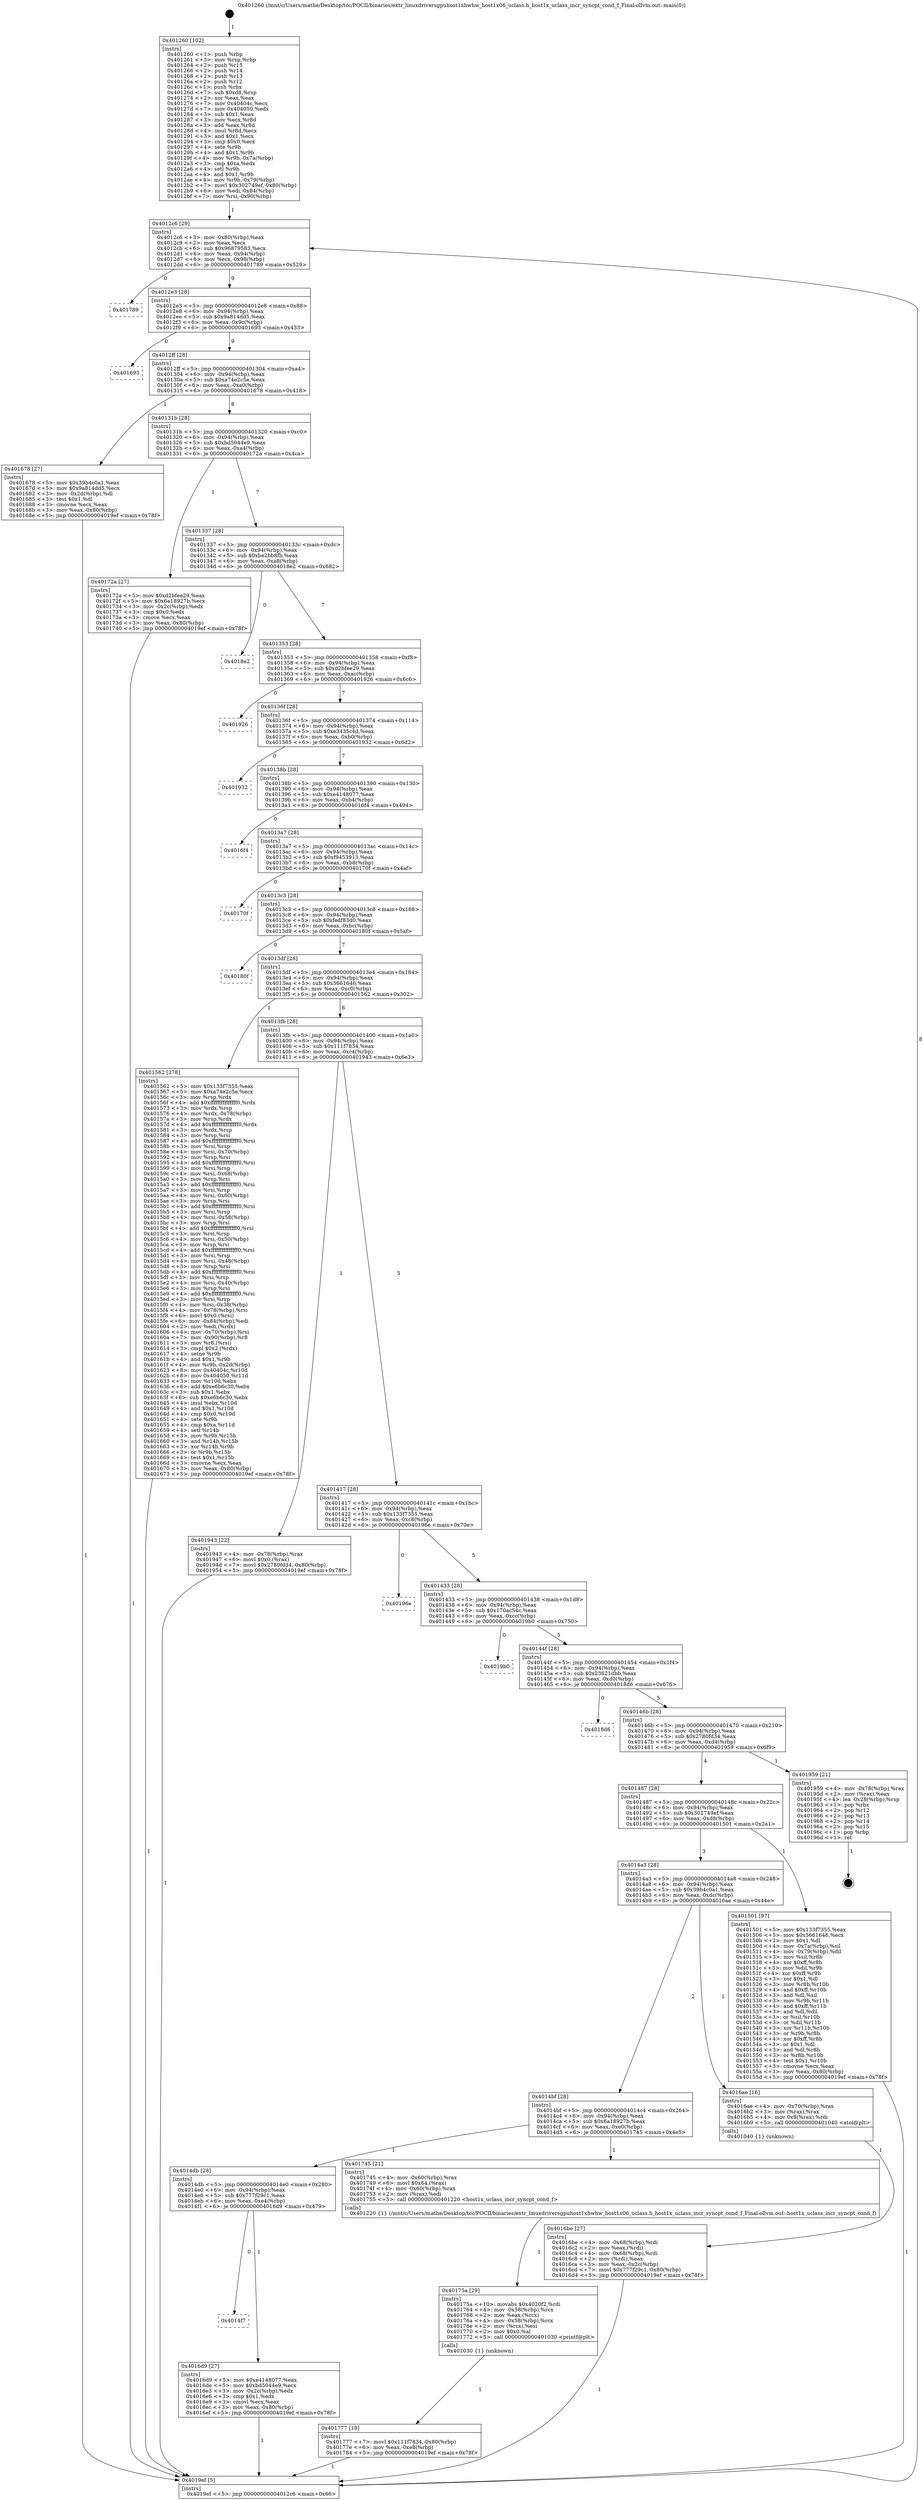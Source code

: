 digraph "0x401260" {
  label = "0x401260 (/mnt/c/Users/mathe/Desktop/tcc/POCII/binaries/extr_linuxdriversgpuhost1xhwhw_host1x06_uclass.h_host1x_uclass_incr_syncpt_cond_f_Final-ollvm.out::main(0))"
  labelloc = "t"
  node[shape=record]

  Entry [label="",width=0.3,height=0.3,shape=circle,fillcolor=black,style=filled]
  "0x4012c6" [label="{
     0x4012c6 [29]\l
     | [instrs]\l
     &nbsp;&nbsp;0x4012c6 \<+3\>: mov -0x80(%rbp),%eax\l
     &nbsp;&nbsp;0x4012c9 \<+2\>: mov %eax,%ecx\l
     &nbsp;&nbsp;0x4012cb \<+6\>: sub $0x96879583,%ecx\l
     &nbsp;&nbsp;0x4012d1 \<+6\>: mov %eax,-0x94(%rbp)\l
     &nbsp;&nbsp;0x4012d7 \<+6\>: mov %ecx,-0x98(%rbp)\l
     &nbsp;&nbsp;0x4012dd \<+6\>: je 0000000000401789 \<main+0x529\>\l
  }"]
  "0x401789" [label="{
     0x401789\l
  }", style=dashed]
  "0x4012e3" [label="{
     0x4012e3 [28]\l
     | [instrs]\l
     &nbsp;&nbsp;0x4012e3 \<+5\>: jmp 00000000004012e8 \<main+0x88\>\l
     &nbsp;&nbsp;0x4012e8 \<+6\>: mov -0x94(%rbp),%eax\l
     &nbsp;&nbsp;0x4012ee \<+5\>: sub $0x9a814dd5,%eax\l
     &nbsp;&nbsp;0x4012f3 \<+6\>: mov %eax,-0x9c(%rbp)\l
     &nbsp;&nbsp;0x4012f9 \<+6\>: je 0000000000401693 \<main+0x433\>\l
  }"]
  Exit [label="",width=0.3,height=0.3,shape=circle,fillcolor=black,style=filled,peripheries=2]
  "0x401693" [label="{
     0x401693\l
  }", style=dashed]
  "0x4012ff" [label="{
     0x4012ff [28]\l
     | [instrs]\l
     &nbsp;&nbsp;0x4012ff \<+5\>: jmp 0000000000401304 \<main+0xa4\>\l
     &nbsp;&nbsp;0x401304 \<+6\>: mov -0x94(%rbp),%eax\l
     &nbsp;&nbsp;0x40130a \<+5\>: sub $0xa74e2c5e,%eax\l
     &nbsp;&nbsp;0x40130f \<+6\>: mov %eax,-0xa0(%rbp)\l
     &nbsp;&nbsp;0x401315 \<+6\>: je 0000000000401678 \<main+0x418\>\l
  }"]
  "0x401777" [label="{
     0x401777 [18]\l
     | [instrs]\l
     &nbsp;&nbsp;0x401777 \<+7\>: movl $0x111f7834,-0x80(%rbp)\l
     &nbsp;&nbsp;0x40177e \<+6\>: mov %eax,-0xe8(%rbp)\l
     &nbsp;&nbsp;0x401784 \<+5\>: jmp 00000000004019ef \<main+0x78f\>\l
  }"]
  "0x401678" [label="{
     0x401678 [27]\l
     | [instrs]\l
     &nbsp;&nbsp;0x401678 \<+5\>: mov $0x39b4c0a1,%eax\l
     &nbsp;&nbsp;0x40167d \<+5\>: mov $0x9a814dd5,%ecx\l
     &nbsp;&nbsp;0x401682 \<+3\>: mov -0x2d(%rbp),%dl\l
     &nbsp;&nbsp;0x401685 \<+3\>: test $0x1,%dl\l
     &nbsp;&nbsp;0x401688 \<+3\>: cmovne %ecx,%eax\l
     &nbsp;&nbsp;0x40168b \<+3\>: mov %eax,-0x80(%rbp)\l
     &nbsp;&nbsp;0x40168e \<+5\>: jmp 00000000004019ef \<main+0x78f\>\l
  }"]
  "0x40131b" [label="{
     0x40131b [28]\l
     | [instrs]\l
     &nbsp;&nbsp;0x40131b \<+5\>: jmp 0000000000401320 \<main+0xc0\>\l
     &nbsp;&nbsp;0x401320 \<+6\>: mov -0x94(%rbp),%eax\l
     &nbsp;&nbsp;0x401326 \<+5\>: sub $0xbd5044e9,%eax\l
     &nbsp;&nbsp;0x40132b \<+6\>: mov %eax,-0xa4(%rbp)\l
     &nbsp;&nbsp;0x401331 \<+6\>: je 000000000040172a \<main+0x4ca\>\l
  }"]
  "0x40175a" [label="{
     0x40175a [29]\l
     | [instrs]\l
     &nbsp;&nbsp;0x40175a \<+10\>: movabs $0x4020f2,%rdi\l
     &nbsp;&nbsp;0x401764 \<+4\>: mov -0x58(%rbp),%rcx\l
     &nbsp;&nbsp;0x401768 \<+2\>: mov %eax,(%rcx)\l
     &nbsp;&nbsp;0x40176a \<+4\>: mov -0x58(%rbp),%rcx\l
     &nbsp;&nbsp;0x40176e \<+2\>: mov (%rcx),%esi\l
     &nbsp;&nbsp;0x401770 \<+2\>: mov $0x0,%al\l
     &nbsp;&nbsp;0x401772 \<+5\>: call 0000000000401030 \<printf@plt\>\l
     | [calls]\l
     &nbsp;&nbsp;0x401030 \{1\} (unknown)\l
  }"]
  "0x40172a" [label="{
     0x40172a [27]\l
     | [instrs]\l
     &nbsp;&nbsp;0x40172a \<+5\>: mov $0xd2bfee29,%eax\l
     &nbsp;&nbsp;0x40172f \<+5\>: mov $0x6a18927b,%ecx\l
     &nbsp;&nbsp;0x401734 \<+3\>: mov -0x2c(%rbp),%edx\l
     &nbsp;&nbsp;0x401737 \<+3\>: cmp $0x0,%edx\l
     &nbsp;&nbsp;0x40173a \<+3\>: cmove %ecx,%eax\l
     &nbsp;&nbsp;0x40173d \<+3\>: mov %eax,-0x80(%rbp)\l
     &nbsp;&nbsp;0x401740 \<+5\>: jmp 00000000004019ef \<main+0x78f\>\l
  }"]
  "0x401337" [label="{
     0x401337 [28]\l
     | [instrs]\l
     &nbsp;&nbsp;0x401337 \<+5\>: jmp 000000000040133c \<main+0xdc\>\l
     &nbsp;&nbsp;0x40133c \<+6\>: mov -0x94(%rbp),%eax\l
     &nbsp;&nbsp;0x401342 \<+5\>: sub $0xbe2bb8fb,%eax\l
     &nbsp;&nbsp;0x401347 \<+6\>: mov %eax,-0xa8(%rbp)\l
     &nbsp;&nbsp;0x40134d \<+6\>: je 00000000004018e2 \<main+0x682\>\l
  }"]
  "0x4014f7" [label="{
     0x4014f7\l
  }", style=dashed]
  "0x4018e2" [label="{
     0x4018e2\l
  }", style=dashed]
  "0x401353" [label="{
     0x401353 [28]\l
     | [instrs]\l
     &nbsp;&nbsp;0x401353 \<+5\>: jmp 0000000000401358 \<main+0xf8\>\l
     &nbsp;&nbsp;0x401358 \<+6\>: mov -0x94(%rbp),%eax\l
     &nbsp;&nbsp;0x40135e \<+5\>: sub $0xd2bfee29,%eax\l
     &nbsp;&nbsp;0x401363 \<+6\>: mov %eax,-0xac(%rbp)\l
     &nbsp;&nbsp;0x401369 \<+6\>: je 0000000000401926 \<main+0x6c6\>\l
  }"]
  "0x4016d9" [label="{
     0x4016d9 [27]\l
     | [instrs]\l
     &nbsp;&nbsp;0x4016d9 \<+5\>: mov $0xe4148077,%eax\l
     &nbsp;&nbsp;0x4016de \<+5\>: mov $0xbd5044e9,%ecx\l
     &nbsp;&nbsp;0x4016e3 \<+3\>: mov -0x2c(%rbp),%edx\l
     &nbsp;&nbsp;0x4016e6 \<+3\>: cmp $0x1,%edx\l
     &nbsp;&nbsp;0x4016e9 \<+3\>: cmovl %ecx,%eax\l
     &nbsp;&nbsp;0x4016ec \<+3\>: mov %eax,-0x80(%rbp)\l
     &nbsp;&nbsp;0x4016ef \<+5\>: jmp 00000000004019ef \<main+0x78f\>\l
  }"]
  "0x401926" [label="{
     0x401926\l
  }", style=dashed]
  "0x40136f" [label="{
     0x40136f [28]\l
     | [instrs]\l
     &nbsp;&nbsp;0x40136f \<+5\>: jmp 0000000000401374 \<main+0x114\>\l
     &nbsp;&nbsp;0x401374 \<+6\>: mov -0x94(%rbp),%eax\l
     &nbsp;&nbsp;0x40137a \<+5\>: sub $0xe3435c4d,%eax\l
     &nbsp;&nbsp;0x40137f \<+6\>: mov %eax,-0xb0(%rbp)\l
     &nbsp;&nbsp;0x401385 \<+6\>: je 0000000000401932 \<main+0x6d2\>\l
  }"]
  "0x4014db" [label="{
     0x4014db [28]\l
     | [instrs]\l
     &nbsp;&nbsp;0x4014db \<+5\>: jmp 00000000004014e0 \<main+0x280\>\l
     &nbsp;&nbsp;0x4014e0 \<+6\>: mov -0x94(%rbp),%eax\l
     &nbsp;&nbsp;0x4014e6 \<+5\>: sub $0x777f29c1,%eax\l
     &nbsp;&nbsp;0x4014eb \<+6\>: mov %eax,-0xe4(%rbp)\l
     &nbsp;&nbsp;0x4014f1 \<+6\>: je 00000000004016d9 \<main+0x479\>\l
  }"]
  "0x401932" [label="{
     0x401932\l
  }", style=dashed]
  "0x40138b" [label="{
     0x40138b [28]\l
     | [instrs]\l
     &nbsp;&nbsp;0x40138b \<+5\>: jmp 0000000000401390 \<main+0x130\>\l
     &nbsp;&nbsp;0x401390 \<+6\>: mov -0x94(%rbp),%eax\l
     &nbsp;&nbsp;0x401396 \<+5\>: sub $0xe4148077,%eax\l
     &nbsp;&nbsp;0x40139b \<+6\>: mov %eax,-0xb4(%rbp)\l
     &nbsp;&nbsp;0x4013a1 \<+6\>: je 00000000004016f4 \<main+0x494\>\l
  }"]
  "0x401745" [label="{
     0x401745 [21]\l
     | [instrs]\l
     &nbsp;&nbsp;0x401745 \<+4\>: mov -0x60(%rbp),%rax\l
     &nbsp;&nbsp;0x401749 \<+6\>: movl $0x64,(%rax)\l
     &nbsp;&nbsp;0x40174f \<+4\>: mov -0x60(%rbp),%rax\l
     &nbsp;&nbsp;0x401753 \<+2\>: mov (%rax),%edi\l
     &nbsp;&nbsp;0x401755 \<+5\>: call 0000000000401220 \<host1x_uclass_incr_syncpt_cond_f\>\l
     | [calls]\l
     &nbsp;&nbsp;0x401220 \{1\} (/mnt/c/Users/mathe/Desktop/tcc/POCII/binaries/extr_linuxdriversgpuhost1xhwhw_host1x06_uclass.h_host1x_uclass_incr_syncpt_cond_f_Final-ollvm.out::host1x_uclass_incr_syncpt_cond_f)\l
  }"]
  "0x4016f4" [label="{
     0x4016f4\l
  }", style=dashed]
  "0x4013a7" [label="{
     0x4013a7 [28]\l
     | [instrs]\l
     &nbsp;&nbsp;0x4013a7 \<+5\>: jmp 00000000004013ac \<main+0x14c\>\l
     &nbsp;&nbsp;0x4013ac \<+6\>: mov -0x94(%rbp),%eax\l
     &nbsp;&nbsp;0x4013b2 \<+5\>: sub $0xf9453913,%eax\l
     &nbsp;&nbsp;0x4013b7 \<+6\>: mov %eax,-0xb8(%rbp)\l
     &nbsp;&nbsp;0x4013bd \<+6\>: je 000000000040170f \<main+0x4af\>\l
  }"]
  "0x4016be" [label="{
     0x4016be [27]\l
     | [instrs]\l
     &nbsp;&nbsp;0x4016be \<+4\>: mov -0x68(%rbp),%rdi\l
     &nbsp;&nbsp;0x4016c2 \<+2\>: mov %eax,(%rdi)\l
     &nbsp;&nbsp;0x4016c4 \<+4\>: mov -0x68(%rbp),%rdi\l
     &nbsp;&nbsp;0x4016c8 \<+2\>: mov (%rdi),%eax\l
     &nbsp;&nbsp;0x4016ca \<+3\>: mov %eax,-0x2c(%rbp)\l
     &nbsp;&nbsp;0x4016cd \<+7\>: movl $0x777f29c1,-0x80(%rbp)\l
     &nbsp;&nbsp;0x4016d4 \<+5\>: jmp 00000000004019ef \<main+0x78f\>\l
  }"]
  "0x40170f" [label="{
     0x40170f\l
  }", style=dashed]
  "0x4013c3" [label="{
     0x4013c3 [28]\l
     | [instrs]\l
     &nbsp;&nbsp;0x4013c3 \<+5\>: jmp 00000000004013c8 \<main+0x168\>\l
     &nbsp;&nbsp;0x4013c8 \<+6\>: mov -0x94(%rbp),%eax\l
     &nbsp;&nbsp;0x4013ce \<+5\>: sub $0xfedf83d0,%eax\l
     &nbsp;&nbsp;0x4013d3 \<+6\>: mov %eax,-0xbc(%rbp)\l
     &nbsp;&nbsp;0x4013d9 \<+6\>: je 000000000040180f \<main+0x5af\>\l
  }"]
  "0x4014bf" [label="{
     0x4014bf [28]\l
     | [instrs]\l
     &nbsp;&nbsp;0x4014bf \<+5\>: jmp 00000000004014c4 \<main+0x264\>\l
     &nbsp;&nbsp;0x4014c4 \<+6\>: mov -0x94(%rbp),%eax\l
     &nbsp;&nbsp;0x4014ca \<+5\>: sub $0x6a18927b,%eax\l
     &nbsp;&nbsp;0x4014cf \<+6\>: mov %eax,-0xe0(%rbp)\l
     &nbsp;&nbsp;0x4014d5 \<+6\>: je 0000000000401745 \<main+0x4e5\>\l
  }"]
  "0x40180f" [label="{
     0x40180f\l
  }", style=dashed]
  "0x4013df" [label="{
     0x4013df [28]\l
     | [instrs]\l
     &nbsp;&nbsp;0x4013df \<+5\>: jmp 00000000004013e4 \<main+0x184\>\l
     &nbsp;&nbsp;0x4013e4 \<+6\>: mov -0x94(%rbp),%eax\l
     &nbsp;&nbsp;0x4013ea \<+5\>: sub $0x5661646,%eax\l
     &nbsp;&nbsp;0x4013ef \<+6\>: mov %eax,-0xc0(%rbp)\l
     &nbsp;&nbsp;0x4013f5 \<+6\>: je 0000000000401562 \<main+0x302\>\l
  }"]
  "0x4016ae" [label="{
     0x4016ae [16]\l
     | [instrs]\l
     &nbsp;&nbsp;0x4016ae \<+4\>: mov -0x70(%rbp),%rax\l
     &nbsp;&nbsp;0x4016b2 \<+3\>: mov (%rax),%rax\l
     &nbsp;&nbsp;0x4016b5 \<+4\>: mov 0x8(%rax),%rdi\l
     &nbsp;&nbsp;0x4016b9 \<+5\>: call 0000000000401040 \<atoi@plt\>\l
     | [calls]\l
     &nbsp;&nbsp;0x401040 \{1\} (unknown)\l
  }"]
  "0x401562" [label="{
     0x401562 [278]\l
     | [instrs]\l
     &nbsp;&nbsp;0x401562 \<+5\>: mov $0x133f7355,%eax\l
     &nbsp;&nbsp;0x401567 \<+5\>: mov $0xa74e2c5e,%ecx\l
     &nbsp;&nbsp;0x40156c \<+3\>: mov %rsp,%rdx\l
     &nbsp;&nbsp;0x40156f \<+4\>: add $0xfffffffffffffff0,%rdx\l
     &nbsp;&nbsp;0x401573 \<+3\>: mov %rdx,%rsp\l
     &nbsp;&nbsp;0x401576 \<+4\>: mov %rdx,-0x78(%rbp)\l
     &nbsp;&nbsp;0x40157a \<+3\>: mov %rsp,%rdx\l
     &nbsp;&nbsp;0x40157d \<+4\>: add $0xfffffffffffffff0,%rdx\l
     &nbsp;&nbsp;0x401581 \<+3\>: mov %rdx,%rsp\l
     &nbsp;&nbsp;0x401584 \<+3\>: mov %rsp,%rsi\l
     &nbsp;&nbsp;0x401587 \<+4\>: add $0xfffffffffffffff0,%rsi\l
     &nbsp;&nbsp;0x40158b \<+3\>: mov %rsi,%rsp\l
     &nbsp;&nbsp;0x40158e \<+4\>: mov %rsi,-0x70(%rbp)\l
     &nbsp;&nbsp;0x401592 \<+3\>: mov %rsp,%rsi\l
     &nbsp;&nbsp;0x401595 \<+4\>: add $0xfffffffffffffff0,%rsi\l
     &nbsp;&nbsp;0x401599 \<+3\>: mov %rsi,%rsp\l
     &nbsp;&nbsp;0x40159c \<+4\>: mov %rsi,-0x68(%rbp)\l
     &nbsp;&nbsp;0x4015a0 \<+3\>: mov %rsp,%rsi\l
     &nbsp;&nbsp;0x4015a3 \<+4\>: add $0xfffffffffffffff0,%rsi\l
     &nbsp;&nbsp;0x4015a7 \<+3\>: mov %rsi,%rsp\l
     &nbsp;&nbsp;0x4015aa \<+4\>: mov %rsi,-0x60(%rbp)\l
     &nbsp;&nbsp;0x4015ae \<+3\>: mov %rsp,%rsi\l
     &nbsp;&nbsp;0x4015b1 \<+4\>: add $0xfffffffffffffff0,%rsi\l
     &nbsp;&nbsp;0x4015b5 \<+3\>: mov %rsi,%rsp\l
     &nbsp;&nbsp;0x4015b8 \<+4\>: mov %rsi,-0x58(%rbp)\l
     &nbsp;&nbsp;0x4015bc \<+3\>: mov %rsp,%rsi\l
     &nbsp;&nbsp;0x4015bf \<+4\>: add $0xfffffffffffffff0,%rsi\l
     &nbsp;&nbsp;0x4015c3 \<+3\>: mov %rsi,%rsp\l
     &nbsp;&nbsp;0x4015c6 \<+4\>: mov %rsi,-0x50(%rbp)\l
     &nbsp;&nbsp;0x4015ca \<+3\>: mov %rsp,%rsi\l
     &nbsp;&nbsp;0x4015cd \<+4\>: add $0xfffffffffffffff0,%rsi\l
     &nbsp;&nbsp;0x4015d1 \<+3\>: mov %rsi,%rsp\l
     &nbsp;&nbsp;0x4015d4 \<+4\>: mov %rsi,-0x48(%rbp)\l
     &nbsp;&nbsp;0x4015d8 \<+3\>: mov %rsp,%rsi\l
     &nbsp;&nbsp;0x4015db \<+4\>: add $0xfffffffffffffff0,%rsi\l
     &nbsp;&nbsp;0x4015df \<+3\>: mov %rsi,%rsp\l
     &nbsp;&nbsp;0x4015e2 \<+4\>: mov %rsi,-0x40(%rbp)\l
     &nbsp;&nbsp;0x4015e6 \<+3\>: mov %rsp,%rsi\l
     &nbsp;&nbsp;0x4015e9 \<+4\>: add $0xfffffffffffffff0,%rsi\l
     &nbsp;&nbsp;0x4015ed \<+3\>: mov %rsi,%rsp\l
     &nbsp;&nbsp;0x4015f0 \<+4\>: mov %rsi,-0x38(%rbp)\l
     &nbsp;&nbsp;0x4015f4 \<+4\>: mov -0x78(%rbp),%rsi\l
     &nbsp;&nbsp;0x4015f8 \<+6\>: movl $0x0,(%rsi)\l
     &nbsp;&nbsp;0x4015fe \<+6\>: mov -0x84(%rbp),%edi\l
     &nbsp;&nbsp;0x401604 \<+2\>: mov %edi,(%rdx)\l
     &nbsp;&nbsp;0x401606 \<+4\>: mov -0x70(%rbp),%rsi\l
     &nbsp;&nbsp;0x40160a \<+7\>: mov -0x90(%rbp),%r8\l
     &nbsp;&nbsp;0x401611 \<+3\>: mov %r8,(%rsi)\l
     &nbsp;&nbsp;0x401614 \<+3\>: cmpl $0x2,(%rdx)\l
     &nbsp;&nbsp;0x401617 \<+4\>: setne %r9b\l
     &nbsp;&nbsp;0x40161b \<+4\>: and $0x1,%r9b\l
     &nbsp;&nbsp;0x40161f \<+4\>: mov %r9b,-0x2d(%rbp)\l
     &nbsp;&nbsp;0x401623 \<+8\>: mov 0x40404c,%r10d\l
     &nbsp;&nbsp;0x40162b \<+8\>: mov 0x404050,%r11d\l
     &nbsp;&nbsp;0x401633 \<+3\>: mov %r10d,%ebx\l
     &nbsp;&nbsp;0x401636 \<+6\>: add $0xe6b6c30,%ebx\l
     &nbsp;&nbsp;0x40163c \<+3\>: sub $0x1,%ebx\l
     &nbsp;&nbsp;0x40163f \<+6\>: sub $0xe6b6c30,%ebx\l
     &nbsp;&nbsp;0x401645 \<+4\>: imul %ebx,%r10d\l
     &nbsp;&nbsp;0x401649 \<+4\>: and $0x1,%r10d\l
     &nbsp;&nbsp;0x40164d \<+4\>: cmp $0x0,%r10d\l
     &nbsp;&nbsp;0x401651 \<+4\>: sete %r9b\l
     &nbsp;&nbsp;0x401655 \<+4\>: cmp $0xa,%r11d\l
     &nbsp;&nbsp;0x401659 \<+4\>: setl %r14b\l
     &nbsp;&nbsp;0x40165d \<+3\>: mov %r9b,%r15b\l
     &nbsp;&nbsp;0x401660 \<+3\>: and %r14b,%r15b\l
     &nbsp;&nbsp;0x401663 \<+3\>: xor %r14b,%r9b\l
     &nbsp;&nbsp;0x401666 \<+3\>: or %r9b,%r15b\l
     &nbsp;&nbsp;0x401669 \<+4\>: test $0x1,%r15b\l
     &nbsp;&nbsp;0x40166d \<+3\>: cmovne %ecx,%eax\l
     &nbsp;&nbsp;0x401670 \<+3\>: mov %eax,-0x80(%rbp)\l
     &nbsp;&nbsp;0x401673 \<+5\>: jmp 00000000004019ef \<main+0x78f\>\l
  }"]
  "0x4013fb" [label="{
     0x4013fb [28]\l
     | [instrs]\l
     &nbsp;&nbsp;0x4013fb \<+5\>: jmp 0000000000401400 \<main+0x1a0\>\l
     &nbsp;&nbsp;0x401400 \<+6\>: mov -0x94(%rbp),%eax\l
     &nbsp;&nbsp;0x401406 \<+5\>: sub $0x111f7834,%eax\l
     &nbsp;&nbsp;0x40140b \<+6\>: mov %eax,-0xc4(%rbp)\l
     &nbsp;&nbsp;0x401411 \<+6\>: je 0000000000401943 \<main+0x6e3\>\l
  }"]
  "0x401260" [label="{
     0x401260 [102]\l
     | [instrs]\l
     &nbsp;&nbsp;0x401260 \<+1\>: push %rbp\l
     &nbsp;&nbsp;0x401261 \<+3\>: mov %rsp,%rbp\l
     &nbsp;&nbsp;0x401264 \<+2\>: push %r15\l
     &nbsp;&nbsp;0x401266 \<+2\>: push %r14\l
     &nbsp;&nbsp;0x401268 \<+2\>: push %r13\l
     &nbsp;&nbsp;0x40126a \<+2\>: push %r12\l
     &nbsp;&nbsp;0x40126c \<+1\>: push %rbx\l
     &nbsp;&nbsp;0x40126d \<+7\>: sub $0xd8,%rsp\l
     &nbsp;&nbsp;0x401274 \<+2\>: xor %eax,%eax\l
     &nbsp;&nbsp;0x401276 \<+7\>: mov 0x40404c,%ecx\l
     &nbsp;&nbsp;0x40127d \<+7\>: mov 0x404050,%edx\l
     &nbsp;&nbsp;0x401284 \<+3\>: sub $0x1,%eax\l
     &nbsp;&nbsp;0x401287 \<+3\>: mov %ecx,%r8d\l
     &nbsp;&nbsp;0x40128a \<+3\>: add %eax,%r8d\l
     &nbsp;&nbsp;0x40128d \<+4\>: imul %r8d,%ecx\l
     &nbsp;&nbsp;0x401291 \<+3\>: and $0x1,%ecx\l
     &nbsp;&nbsp;0x401294 \<+3\>: cmp $0x0,%ecx\l
     &nbsp;&nbsp;0x401297 \<+4\>: sete %r9b\l
     &nbsp;&nbsp;0x40129b \<+4\>: and $0x1,%r9b\l
     &nbsp;&nbsp;0x40129f \<+4\>: mov %r9b,-0x7a(%rbp)\l
     &nbsp;&nbsp;0x4012a3 \<+3\>: cmp $0xa,%edx\l
     &nbsp;&nbsp;0x4012a6 \<+4\>: setl %r9b\l
     &nbsp;&nbsp;0x4012aa \<+4\>: and $0x1,%r9b\l
     &nbsp;&nbsp;0x4012ae \<+4\>: mov %r9b,-0x79(%rbp)\l
     &nbsp;&nbsp;0x4012b2 \<+7\>: movl $0x302749ef,-0x80(%rbp)\l
     &nbsp;&nbsp;0x4012b9 \<+6\>: mov %edi,-0x84(%rbp)\l
     &nbsp;&nbsp;0x4012bf \<+7\>: mov %rsi,-0x90(%rbp)\l
  }"]
  "0x401943" [label="{
     0x401943 [22]\l
     | [instrs]\l
     &nbsp;&nbsp;0x401943 \<+4\>: mov -0x78(%rbp),%rax\l
     &nbsp;&nbsp;0x401947 \<+6\>: movl $0x0,(%rax)\l
     &nbsp;&nbsp;0x40194d \<+7\>: movl $0x2780fd34,-0x80(%rbp)\l
     &nbsp;&nbsp;0x401954 \<+5\>: jmp 00000000004019ef \<main+0x78f\>\l
  }"]
  "0x401417" [label="{
     0x401417 [28]\l
     | [instrs]\l
     &nbsp;&nbsp;0x401417 \<+5\>: jmp 000000000040141c \<main+0x1bc\>\l
     &nbsp;&nbsp;0x40141c \<+6\>: mov -0x94(%rbp),%eax\l
     &nbsp;&nbsp;0x401422 \<+5\>: sub $0x133f7355,%eax\l
     &nbsp;&nbsp;0x401427 \<+6\>: mov %eax,-0xc8(%rbp)\l
     &nbsp;&nbsp;0x40142d \<+6\>: je 000000000040196e \<main+0x70e\>\l
  }"]
  "0x4019ef" [label="{
     0x4019ef [5]\l
     | [instrs]\l
     &nbsp;&nbsp;0x4019ef \<+5\>: jmp 00000000004012c6 \<main+0x66\>\l
  }"]
  "0x40196e" [label="{
     0x40196e\l
  }", style=dashed]
  "0x401433" [label="{
     0x401433 [28]\l
     | [instrs]\l
     &nbsp;&nbsp;0x401433 \<+5\>: jmp 0000000000401438 \<main+0x1d8\>\l
     &nbsp;&nbsp;0x401438 \<+6\>: mov -0x94(%rbp),%eax\l
     &nbsp;&nbsp;0x40143e \<+5\>: sub $0x170ac54c,%eax\l
     &nbsp;&nbsp;0x401443 \<+6\>: mov %eax,-0xcc(%rbp)\l
     &nbsp;&nbsp;0x401449 \<+6\>: je 00000000004019b0 \<main+0x750\>\l
  }"]
  "0x4014a3" [label="{
     0x4014a3 [28]\l
     | [instrs]\l
     &nbsp;&nbsp;0x4014a3 \<+5\>: jmp 00000000004014a8 \<main+0x248\>\l
     &nbsp;&nbsp;0x4014a8 \<+6\>: mov -0x94(%rbp),%eax\l
     &nbsp;&nbsp;0x4014ae \<+5\>: sub $0x39b4c0a1,%eax\l
     &nbsp;&nbsp;0x4014b3 \<+6\>: mov %eax,-0xdc(%rbp)\l
     &nbsp;&nbsp;0x4014b9 \<+6\>: je 00000000004016ae \<main+0x44e\>\l
  }"]
  "0x4019b0" [label="{
     0x4019b0\l
  }", style=dashed]
  "0x40144f" [label="{
     0x40144f [28]\l
     | [instrs]\l
     &nbsp;&nbsp;0x40144f \<+5\>: jmp 0000000000401454 \<main+0x1f4\>\l
     &nbsp;&nbsp;0x401454 \<+6\>: mov -0x94(%rbp),%eax\l
     &nbsp;&nbsp;0x40145a \<+5\>: sub $0x23621dbb,%eax\l
     &nbsp;&nbsp;0x40145f \<+6\>: mov %eax,-0xd0(%rbp)\l
     &nbsp;&nbsp;0x401465 \<+6\>: je 00000000004018d6 \<main+0x676\>\l
  }"]
  "0x401501" [label="{
     0x401501 [97]\l
     | [instrs]\l
     &nbsp;&nbsp;0x401501 \<+5\>: mov $0x133f7355,%eax\l
     &nbsp;&nbsp;0x401506 \<+5\>: mov $0x5661646,%ecx\l
     &nbsp;&nbsp;0x40150b \<+2\>: mov $0x1,%dl\l
     &nbsp;&nbsp;0x40150d \<+4\>: mov -0x7a(%rbp),%sil\l
     &nbsp;&nbsp;0x401511 \<+4\>: mov -0x79(%rbp),%dil\l
     &nbsp;&nbsp;0x401515 \<+3\>: mov %sil,%r8b\l
     &nbsp;&nbsp;0x401518 \<+4\>: xor $0xff,%r8b\l
     &nbsp;&nbsp;0x40151c \<+3\>: mov %dil,%r9b\l
     &nbsp;&nbsp;0x40151f \<+4\>: xor $0xff,%r9b\l
     &nbsp;&nbsp;0x401523 \<+3\>: xor $0x1,%dl\l
     &nbsp;&nbsp;0x401526 \<+3\>: mov %r8b,%r10b\l
     &nbsp;&nbsp;0x401529 \<+4\>: and $0xff,%r10b\l
     &nbsp;&nbsp;0x40152d \<+3\>: and %dl,%sil\l
     &nbsp;&nbsp;0x401530 \<+3\>: mov %r9b,%r11b\l
     &nbsp;&nbsp;0x401533 \<+4\>: and $0xff,%r11b\l
     &nbsp;&nbsp;0x401537 \<+3\>: and %dl,%dil\l
     &nbsp;&nbsp;0x40153a \<+3\>: or %sil,%r10b\l
     &nbsp;&nbsp;0x40153d \<+3\>: or %dil,%r11b\l
     &nbsp;&nbsp;0x401540 \<+3\>: xor %r11b,%r10b\l
     &nbsp;&nbsp;0x401543 \<+3\>: or %r9b,%r8b\l
     &nbsp;&nbsp;0x401546 \<+4\>: xor $0xff,%r8b\l
     &nbsp;&nbsp;0x40154a \<+3\>: or $0x1,%dl\l
     &nbsp;&nbsp;0x40154d \<+3\>: and %dl,%r8b\l
     &nbsp;&nbsp;0x401550 \<+3\>: or %r8b,%r10b\l
     &nbsp;&nbsp;0x401553 \<+4\>: test $0x1,%r10b\l
     &nbsp;&nbsp;0x401557 \<+3\>: cmovne %ecx,%eax\l
     &nbsp;&nbsp;0x40155a \<+3\>: mov %eax,-0x80(%rbp)\l
     &nbsp;&nbsp;0x40155d \<+5\>: jmp 00000000004019ef \<main+0x78f\>\l
  }"]
  "0x4018d6" [label="{
     0x4018d6\l
  }", style=dashed]
  "0x40146b" [label="{
     0x40146b [28]\l
     | [instrs]\l
     &nbsp;&nbsp;0x40146b \<+5\>: jmp 0000000000401470 \<main+0x210\>\l
     &nbsp;&nbsp;0x401470 \<+6\>: mov -0x94(%rbp),%eax\l
     &nbsp;&nbsp;0x401476 \<+5\>: sub $0x2780fd34,%eax\l
     &nbsp;&nbsp;0x40147b \<+6\>: mov %eax,-0xd4(%rbp)\l
     &nbsp;&nbsp;0x401481 \<+6\>: je 0000000000401959 \<main+0x6f9\>\l
  }"]
  "0x401487" [label="{
     0x401487 [28]\l
     | [instrs]\l
     &nbsp;&nbsp;0x401487 \<+5\>: jmp 000000000040148c \<main+0x22c\>\l
     &nbsp;&nbsp;0x40148c \<+6\>: mov -0x94(%rbp),%eax\l
     &nbsp;&nbsp;0x401492 \<+5\>: sub $0x302749ef,%eax\l
     &nbsp;&nbsp;0x401497 \<+6\>: mov %eax,-0xd8(%rbp)\l
     &nbsp;&nbsp;0x40149d \<+6\>: je 0000000000401501 \<main+0x2a1\>\l
  }"]
  "0x401959" [label="{
     0x401959 [21]\l
     | [instrs]\l
     &nbsp;&nbsp;0x401959 \<+4\>: mov -0x78(%rbp),%rax\l
     &nbsp;&nbsp;0x40195d \<+2\>: mov (%rax),%eax\l
     &nbsp;&nbsp;0x40195f \<+4\>: lea -0x28(%rbp),%rsp\l
     &nbsp;&nbsp;0x401963 \<+1\>: pop %rbx\l
     &nbsp;&nbsp;0x401964 \<+2\>: pop %r12\l
     &nbsp;&nbsp;0x401966 \<+2\>: pop %r13\l
     &nbsp;&nbsp;0x401968 \<+2\>: pop %r14\l
     &nbsp;&nbsp;0x40196a \<+2\>: pop %r15\l
     &nbsp;&nbsp;0x40196c \<+1\>: pop %rbp\l
     &nbsp;&nbsp;0x40196d \<+1\>: ret\l
  }"]
  Entry -> "0x401260" [label=" 1"]
  "0x4012c6" -> "0x401789" [label=" 0"]
  "0x4012c6" -> "0x4012e3" [label=" 9"]
  "0x401959" -> Exit [label=" 1"]
  "0x4012e3" -> "0x401693" [label=" 0"]
  "0x4012e3" -> "0x4012ff" [label=" 9"]
  "0x401943" -> "0x4019ef" [label=" 1"]
  "0x4012ff" -> "0x401678" [label=" 1"]
  "0x4012ff" -> "0x40131b" [label=" 8"]
  "0x401777" -> "0x4019ef" [label=" 1"]
  "0x40131b" -> "0x40172a" [label=" 1"]
  "0x40131b" -> "0x401337" [label=" 7"]
  "0x40175a" -> "0x401777" [label=" 1"]
  "0x401337" -> "0x4018e2" [label=" 0"]
  "0x401337" -> "0x401353" [label=" 7"]
  "0x401745" -> "0x40175a" [label=" 1"]
  "0x401353" -> "0x401926" [label=" 0"]
  "0x401353" -> "0x40136f" [label=" 7"]
  "0x40172a" -> "0x4019ef" [label=" 1"]
  "0x40136f" -> "0x401932" [label=" 0"]
  "0x40136f" -> "0x40138b" [label=" 7"]
  "0x4014db" -> "0x4014f7" [label=" 0"]
  "0x40138b" -> "0x4016f4" [label=" 0"]
  "0x40138b" -> "0x4013a7" [label=" 7"]
  "0x4014db" -> "0x4016d9" [label=" 1"]
  "0x4013a7" -> "0x40170f" [label=" 0"]
  "0x4013a7" -> "0x4013c3" [label=" 7"]
  "0x4014bf" -> "0x4014db" [label=" 1"]
  "0x4013c3" -> "0x40180f" [label=" 0"]
  "0x4013c3" -> "0x4013df" [label=" 7"]
  "0x4014bf" -> "0x401745" [label=" 1"]
  "0x4013df" -> "0x401562" [label=" 1"]
  "0x4013df" -> "0x4013fb" [label=" 6"]
  "0x4016d9" -> "0x4019ef" [label=" 1"]
  "0x4013fb" -> "0x401943" [label=" 1"]
  "0x4013fb" -> "0x401417" [label=" 5"]
  "0x4014a3" -> "0x4014bf" [label=" 2"]
  "0x401417" -> "0x40196e" [label=" 0"]
  "0x401417" -> "0x401433" [label=" 5"]
  "0x4014a3" -> "0x4016ae" [label=" 1"]
  "0x401433" -> "0x4019b0" [label=" 0"]
  "0x401433" -> "0x40144f" [label=" 5"]
  "0x4016be" -> "0x4019ef" [label=" 1"]
  "0x40144f" -> "0x4018d6" [label=" 0"]
  "0x40144f" -> "0x40146b" [label=" 5"]
  "0x401678" -> "0x4019ef" [label=" 1"]
  "0x40146b" -> "0x401959" [label=" 1"]
  "0x40146b" -> "0x401487" [label=" 4"]
  "0x401562" -> "0x4019ef" [label=" 1"]
  "0x401487" -> "0x401501" [label=" 1"]
  "0x401487" -> "0x4014a3" [label=" 3"]
  "0x401501" -> "0x4019ef" [label=" 1"]
  "0x401260" -> "0x4012c6" [label=" 1"]
  "0x4019ef" -> "0x4012c6" [label=" 8"]
  "0x4016ae" -> "0x4016be" [label=" 1"]
}
